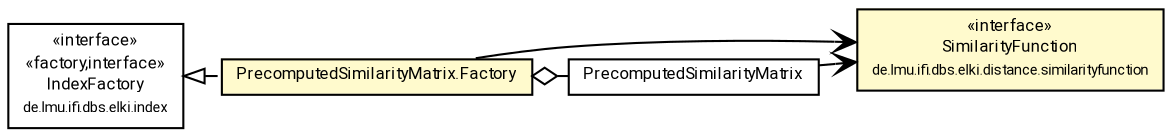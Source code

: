 #!/usr/local/bin/dot
#
# Class diagram 
# Generated by UMLGraph version R5_7_2-60-g0e99a6 (http://www.spinellis.gr/umlgraph/)
#

digraph G {
	graph [fontnames="svg"]
	edge [fontname="Roboto",fontsize=7,labelfontname="Roboto",labelfontsize=7,color="black"];
	node [fontname="Roboto",fontcolor="black",fontsize=8,shape=plaintext,margin=0,width=0,height=0];
	nodesep=0.15;
	ranksep=0.25;
	rankdir=LR;
	// de.lmu.ifi.dbs.elki.index.IndexFactory<V>
	c8335745 [label=<<table title="de.lmu.ifi.dbs.elki.index.IndexFactory" border="0" cellborder="1" cellspacing="0" cellpadding="2" href="../IndexFactory.html" target="_parent">
		<tr><td><table border="0" cellspacing="0" cellpadding="1">
		<tr><td align="center" balign="center"> &#171;interface&#187; </td></tr>
		<tr><td align="center" balign="center"> &#171;factory,interface&#187; </td></tr>
		<tr><td align="center" balign="center"> <font face="Roboto">IndexFactory</font> </td></tr>
		<tr><td align="center" balign="center"> <font face="Roboto" point-size="7.0">de.lmu.ifi.dbs.elki.index</font> </td></tr>
		</table></td></tr>
		</table>>, URL="../IndexFactory.html"];
	// de.lmu.ifi.dbs.elki.distance.similarityfunction.SimilarityFunction<O>
	c8335754 [label=<<table title="de.lmu.ifi.dbs.elki.distance.similarityfunction.SimilarityFunction" border="0" cellborder="1" cellspacing="0" cellpadding="2" bgcolor="LemonChiffon" href="../../distance/similarityfunction/SimilarityFunction.html" target="_parent">
		<tr><td><table border="0" cellspacing="0" cellpadding="1">
		<tr><td align="center" balign="center"> &#171;interface&#187; </td></tr>
		<tr><td align="center" balign="center"> <font face="Roboto">SimilarityFunction</font> </td></tr>
		<tr><td align="center" balign="center"> <font face="Roboto" point-size="7.0">de.lmu.ifi.dbs.elki.distance.similarityfunction</font> </td></tr>
		</table></td></tr>
		</table>>, URL="../../distance/similarityfunction/SimilarityFunction.html"];
	// de.lmu.ifi.dbs.elki.index.distancematrix.PrecomputedSimilarityMatrix<O>
	c8336983 [label=<<table title="de.lmu.ifi.dbs.elki.index.distancematrix.PrecomputedSimilarityMatrix" border="0" cellborder="1" cellspacing="0" cellpadding="2" href="PrecomputedSimilarityMatrix.html" target="_parent">
		<tr><td><table border="0" cellspacing="0" cellpadding="1">
		<tr><td align="center" balign="center"> <font face="Roboto">PrecomputedSimilarityMatrix</font> </td></tr>
		</table></td></tr>
		</table>>, URL="PrecomputedSimilarityMatrix.html"];
	// de.lmu.ifi.dbs.elki.index.distancematrix.PrecomputedSimilarityMatrix.Factory<O>
	c8336986 [label=<<table title="de.lmu.ifi.dbs.elki.index.distancematrix.PrecomputedSimilarityMatrix.Factory" border="0" cellborder="1" cellspacing="0" cellpadding="2" bgcolor="lemonChiffon" href="PrecomputedSimilarityMatrix.Factory.html" target="_parent">
		<tr><td><table border="0" cellspacing="0" cellpadding="1">
		<tr><td align="center" balign="center"> <font face="Roboto">PrecomputedSimilarityMatrix.Factory</font> </td></tr>
		</table></td></tr>
		</table>>, URL="PrecomputedSimilarityMatrix.Factory.html"];
	// de.lmu.ifi.dbs.elki.index.distancematrix.PrecomputedSimilarityMatrix.Factory<O> implements de.lmu.ifi.dbs.elki.index.IndexFactory<V>
	c8335745 -> c8336986 [arrowtail=empty,style=dashed,dir=back,weight=9];
	// de.lmu.ifi.dbs.elki.index.distancematrix.PrecomputedSimilarityMatrix.Factory<O> has de.lmu.ifi.dbs.elki.index.distancematrix.PrecomputedSimilarityMatrix<O>
	c8336986 -> c8336983 [arrowhead=none,arrowtail=ediamond,dir=back,weight=4];
	// de.lmu.ifi.dbs.elki.index.distancematrix.PrecomputedSimilarityMatrix<O> navassoc de.lmu.ifi.dbs.elki.distance.similarityfunction.SimilarityFunction<O>
	c8336983 -> c8335754 [arrowhead=open,weight=1];
	// de.lmu.ifi.dbs.elki.index.distancematrix.PrecomputedSimilarityMatrix.Factory<O> navassoc de.lmu.ifi.dbs.elki.distance.similarityfunction.SimilarityFunction<O>
	c8336986 -> c8335754 [arrowhead=open,weight=1];
}

